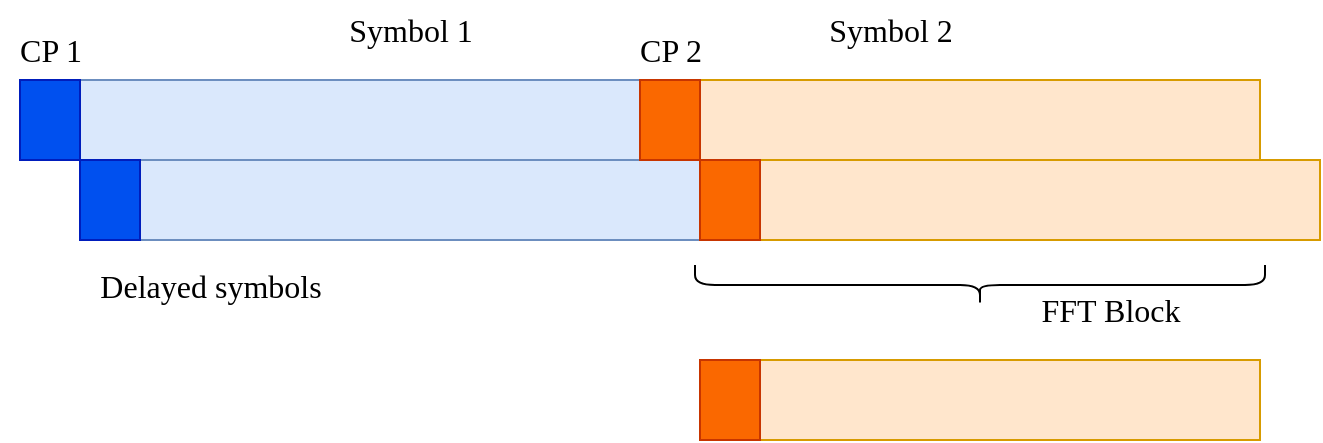 <mxfile version="23.0.2" type="device">
  <diagram name="Page-1" id="wNrdOLejq8YtrIOr2jrz">
    <mxGraphModel dx="1562" dy="926" grid="1" gridSize="10" guides="1" tooltips="1" connect="1" arrows="1" fold="1" page="1" pageScale="1" pageWidth="1920" pageHeight="1200" math="0" shadow="0">
      <root>
        <mxCell id="0" />
        <mxCell id="1" parent="0" />
        <mxCell id="yUrAEEZdomQltlLI-7Yr-1" value="" style="rounded=0;whiteSpace=wrap;html=1;fillColor=#dae8fc;strokeColor=#6c8ebf;" vertex="1" parent="1">
          <mxGeometry x="320" y="320" width="280" height="40" as="geometry" />
        </mxCell>
        <mxCell id="yUrAEEZdomQltlLI-7Yr-2" value="" style="rounded=0;whiteSpace=wrap;html=1;fillColor=#ffe6cc;strokeColor=#d79b00;" vertex="1" parent="1">
          <mxGeometry x="630" y="320" width="280" height="40" as="geometry" />
        </mxCell>
        <mxCell id="yUrAEEZdomQltlLI-7Yr-3" value="" style="rounded=0;whiteSpace=wrap;html=1;fillColor=#ffe6cc;strokeColor=#d79b00;" vertex="1" parent="1">
          <mxGeometry x="660" y="360" width="280" height="40" as="geometry" />
        </mxCell>
        <mxCell id="yUrAEEZdomQltlLI-7Yr-4" value="" style="rounded=0;whiteSpace=wrap;html=1;fillColor=#dae8fc;strokeColor=#6c8ebf;" vertex="1" parent="1">
          <mxGeometry x="350" y="360" width="280" height="40" as="geometry" />
        </mxCell>
        <mxCell id="yUrAEEZdomQltlLI-7Yr-5" value="" style="shape=curlyBracket;whiteSpace=wrap;html=1;rounded=1;labelPosition=left;verticalLabelPosition=middle;align=right;verticalAlign=middle;rotation=-90;" vertex="1" parent="1">
          <mxGeometry x="760" y="280" width="20" height="285" as="geometry" />
        </mxCell>
        <mxCell id="yUrAEEZdomQltlLI-7Yr-6" value="&lt;font face=&quot;LM Sans&quot; style=&quot;font-size: 16px;&quot;&gt;FFT Block&lt;/font&gt;" style="text;html=1;align=center;verticalAlign=middle;resizable=0;points=[];autosize=1;strokeColor=none;fillColor=none;" vertex="1" parent="1">
          <mxGeometry x="790" y="420" width="90" height="30" as="geometry" />
        </mxCell>
        <mxCell id="yUrAEEZdomQltlLI-7Yr-7" value="" style="rounded=0;whiteSpace=wrap;html=1;fillColor=#ffe6cc;strokeColor=#d79b00;" vertex="1" parent="1">
          <mxGeometry x="660" y="460" width="250" height="40" as="geometry" />
        </mxCell>
        <mxCell id="yUrAEEZdomQltlLI-7Yr-9" value="&lt;font style=&quot;font-size: 16px;&quot; face=&quot;LM Sans&quot;&gt;Symbol 1&lt;/font&gt;" style="text;html=1;align=center;verticalAlign=middle;resizable=0;points=[];autosize=1;strokeColor=none;fillColor=none;" vertex="1" parent="1">
          <mxGeometry x="440" y="280" width="90" height="30" as="geometry" />
        </mxCell>
        <mxCell id="yUrAEEZdomQltlLI-7Yr-10" value="&lt;font style=&quot;font-size: 16px;&quot; face=&quot;LM Sans&quot;&gt;Symbol 2&lt;/font&gt;" style="text;html=1;align=center;verticalAlign=middle;resizable=0;points=[];autosize=1;strokeColor=none;fillColor=none;" vertex="1" parent="1">
          <mxGeometry x="680" y="280" width="90" height="30" as="geometry" />
        </mxCell>
        <mxCell id="yUrAEEZdomQltlLI-7Yr-11" value="&lt;font style=&quot;font-size: 16px;&quot; face=&quot;LM Sans&quot;&gt;Delayed symbols&lt;/font&gt;" style="text;html=1;align=center;verticalAlign=middle;resizable=0;points=[];autosize=1;strokeColor=none;fillColor=none;" vertex="1" parent="1">
          <mxGeometry x="320" y="407.5" width="130" height="30" as="geometry" />
        </mxCell>
        <mxCell id="yUrAEEZdomQltlLI-7Yr-12" value="" style="rounded=0;whiteSpace=wrap;html=1;fillColor=#fa6800;strokeColor=#C73500;fontColor=#000000;" vertex="1" parent="1">
          <mxGeometry x="600" y="320" width="30" height="40" as="geometry" />
        </mxCell>
        <mxCell id="yUrAEEZdomQltlLI-7Yr-13" value="" style="rounded=0;whiteSpace=wrap;html=1;fillColor=#0050ef;strokeColor=#001DBC;fontColor=#ffffff;" vertex="1" parent="1">
          <mxGeometry x="290" y="320" width="30" height="40" as="geometry" />
        </mxCell>
        <mxCell id="yUrAEEZdomQltlLI-7Yr-14" value="CP 1" style="text;html=1;align=center;verticalAlign=middle;resizable=0;points=[];autosize=1;strokeColor=none;fillColor=none;fontSize=16;fontFamily=LM Sans;" vertex="1" parent="1">
          <mxGeometry x="280" y="290" width="50" height="30" as="geometry" />
        </mxCell>
        <mxCell id="yUrAEEZdomQltlLI-7Yr-15" value="CP 2" style="text;html=1;align=center;verticalAlign=middle;resizable=0;points=[];autosize=1;strokeColor=none;fillColor=none;fontSize=16;fontFamily=LM Sans;" vertex="1" parent="1">
          <mxGeometry x="590" y="290" width="50" height="30" as="geometry" />
        </mxCell>
        <mxCell id="yUrAEEZdomQltlLI-7Yr-17" value="" style="rounded=0;whiteSpace=wrap;html=1;fillColor=#0050ef;strokeColor=#001DBC;fontColor=#ffffff;" vertex="1" parent="1">
          <mxGeometry x="320" y="360" width="30" height="40" as="geometry" />
        </mxCell>
        <mxCell id="yUrAEEZdomQltlLI-7Yr-18" value="" style="rounded=0;whiteSpace=wrap;html=1;fillColor=#fa6800;strokeColor=#C73500;fontColor=#000000;" vertex="1" parent="1">
          <mxGeometry x="630" y="360" width="30" height="40" as="geometry" />
        </mxCell>
        <mxCell id="yUrAEEZdomQltlLI-7Yr-19" value="" style="rounded=0;whiteSpace=wrap;html=1;fillColor=#fa6800;strokeColor=#C73500;fontColor=#000000;" vertex="1" parent="1">
          <mxGeometry x="630" y="460" width="30" height="40" as="geometry" />
        </mxCell>
      </root>
    </mxGraphModel>
  </diagram>
</mxfile>
